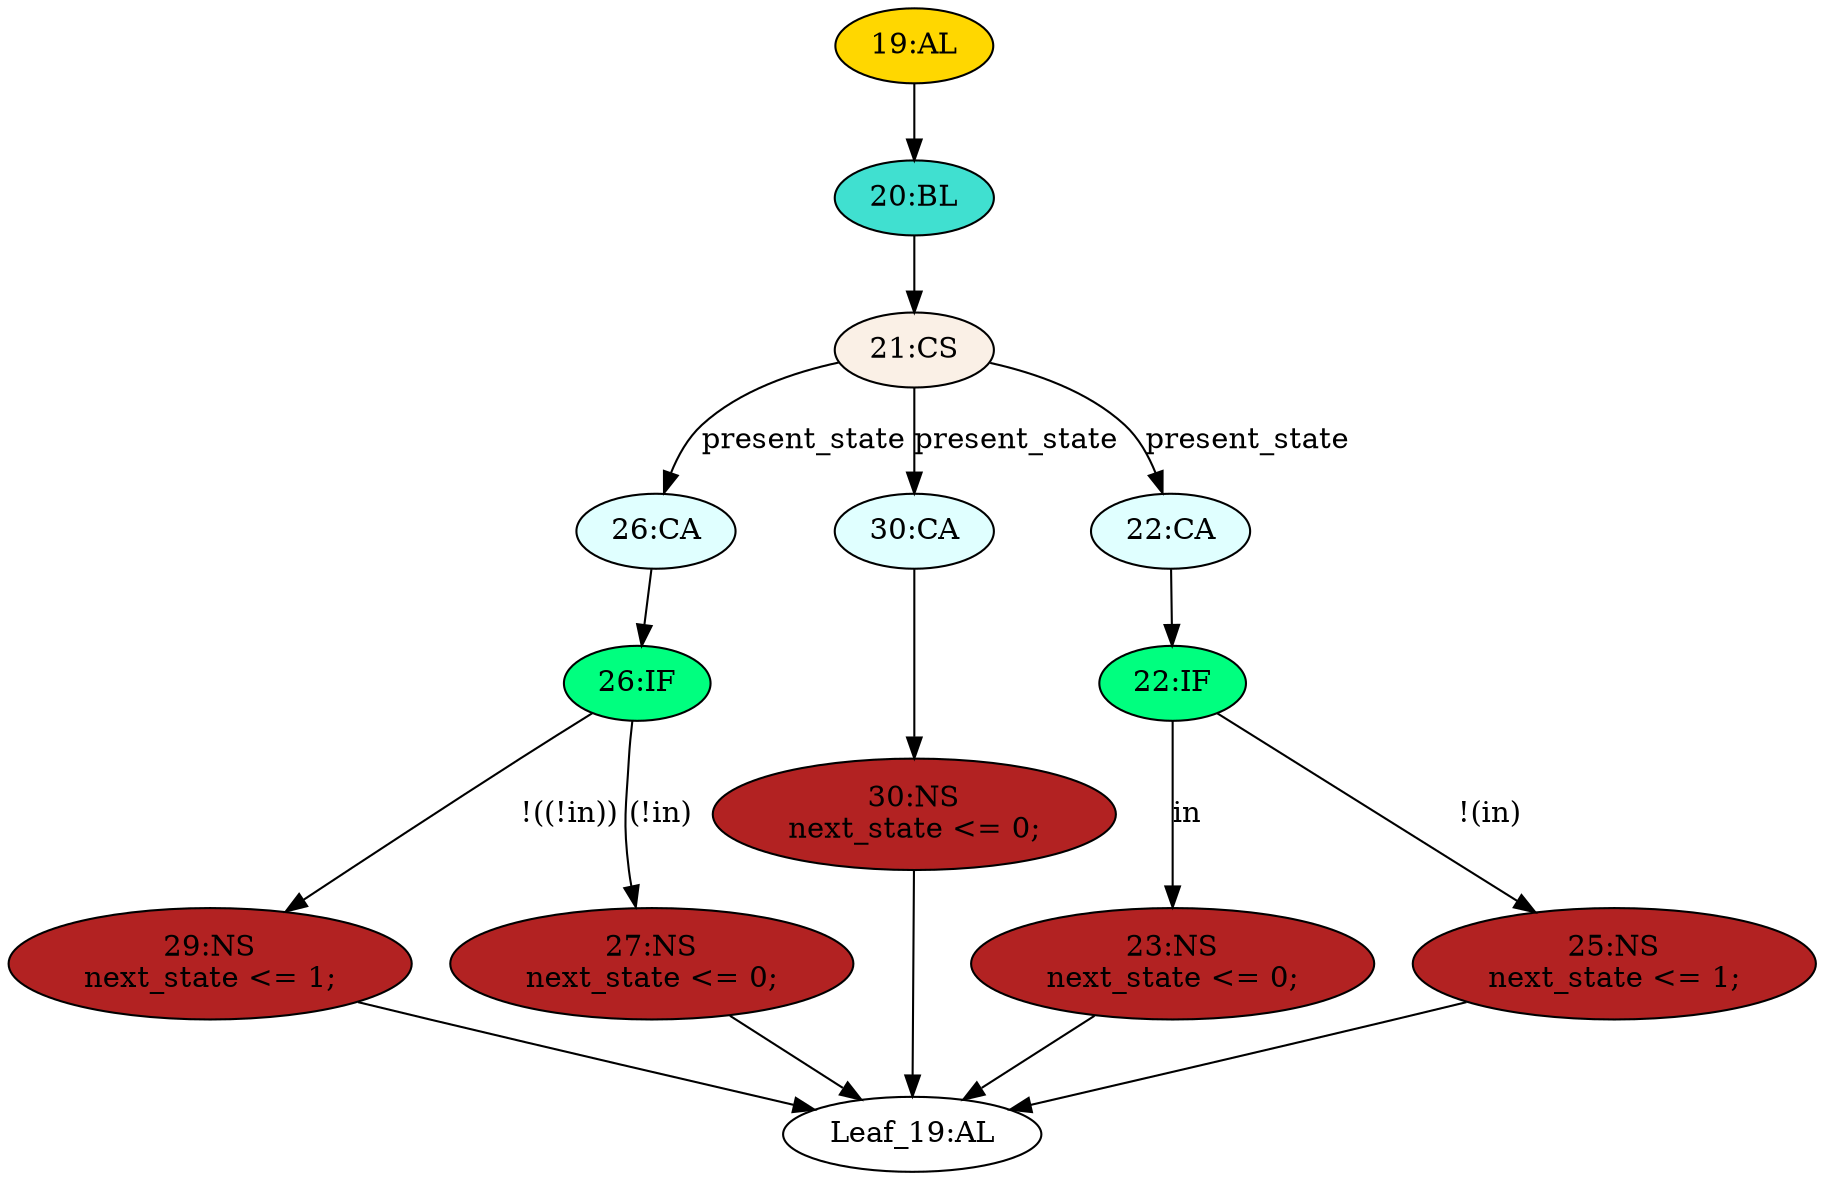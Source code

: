strict digraph "" {
	node [label="\N"];
	"22:IF"	[ast="<pyverilog.vparser.ast.IfStatement object at 0x7f39f88d7390>",
		fillcolor=springgreen,
		label="22:IF",
		statements="[]",
		style=filled,
		typ=IfStatement];
	"23:NS"	[ast="<pyverilog.vparser.ast.NonblockingSubstitution object at 0x7f39f88d7ed0>",
		fillcolor=firebrick,
		label="23:NS
next_state <= 0;",
		statements="[<pyverilog.vparser.ast.NonblockingSubstitution object at 0x7f39f88d7ed0>]",
		style=filled,
		typ=NonblockingSubstitution];
	"22:IF" -> "23:NS"	[cond="['in']",
		label=in,
		lineno=22];
	"25:NS"	[ast="<pyverilog.vparser.ast.NonblockingSubstitution object at 0x7f39f88d7d10>",
		fillcolor=firebrick,
		label="25:NS
next_state <= 1;",
		statements="[<pyverilog.vparser.ast.NonblockingSubstitution object at 0x7f39f88d7d10>]",
		style=filled,
		typ=NonblockingSubstitution];
	"22:IF" -> "25:NS"	[cond="['in']",
		label="!(in)",
		lineno=22];
	"26:CA"	[ast="<pyverilog.vparser.ast.Case object at 0x7f39f88f7090>",
		fillcolor=lightcyan,
		label="26:CA",
		statements="[]",
		style=filled,
		typ=Case];
	"26:IF"	[ast="<pyverilog.vparser.ast.IfStatement object at 0x7f39f88f7110>",
		fillcolor=springgreen,
		label="26:IF",
		statements="[]",
		style=filled,
		typ=IfStatement];
	"26:CA" -> "26:IF"	[cond="[]",
		lineno=None];
	"30:CA"	[ast="<pyverilog.vparser.ast.Case object at 0x7f39f88f7450>",
		fillcolor=lightcyan,
		label="30:CA",
		statements="[]",
		style=filled,
		typ=Case];
	"30:NS"	[ast="<pyverilog.vparser.ast.NonblockingSubstitution object at 0x7f39f88f7490>",
		fillcolor=firebrick,
		label="30:NS
next_state <= 0;",
		statements="[<pyverilog.vparser.ast.NonblockingSubstitution object at 0x7f39f88f7490>]",
		style=filled,
		typ=NonblockingSubstitution];
	"30:CA" -> "30:NS"	[cond="[]",
		lineno=None];
	"Leaf_19:AL"	[def_var="['next_state']",
		label="Leaf_19:AL"];
	"23:NS" -> "Leaf_19:AL"	[cond="[]",
		lineno=None];
	"20:BL"	[ast="<pyverilog.vparser.ast.Block object at 0x7f39f88f7690>",
		fillcolor=turquoise,
		label="20:BL",
		statements="[]",
		style=filled,
		typ=Block];
	"21:CS"	[ast="<pyverilog.vparser.ast.CaseStatement object at 0x7f39f88f76d0>",
		fillcolor=linen,
		label="21:CS",
		statements="[]",
		style=filled,
		typ=CaseStatement];
	"20:BL" -> "21:CS"	[cond="[]",
		lineno=None];
	"22:CA"	[ast="<pyverilog.vparser.ast.Case object at 0x7f39f88f7610>",
		fillcolor=lightcyan,
		label="22:CA",
		statements="[]",
		style=filled,
		typ=Case];
	"22:CA" -> "22:IF"	[cond="[]",
		lineno=None];
	"19:AL"	[ast="<pyverilog.vparser.ast.Always object at 0x7f39f88f77d0>",
		clk_sens=False,
		fillcolor=gold,
		label="19:AL",
		sens="['in', 'present_state']",
		statements="[]",
		style=filled,
		typ=Always,
		use_var="['present_state', 'in']"];
	"19:AL" -> "20:BL"	[cond="[]",
		lineno=None];
	"30:NS" -> "Leaf_19:AL"	[cond="[]",
		lineno=None];
	"25:NS" -> "Leaf_19:AL"	[cond="[]",
		lineno=None];
	"29:NS"	[ast="<pyverilog.vparser.ast.NonblockingSubstitution object at 0x7f39f88f7150>",
		fillcolor=firebrick,
		label="29:NS
next_state <= 1;",
		statements="[<pyverilog.vparser.ast.NonblockingSubstitution object at 0x7f39f88f7150>]",
		style=filled,
		typ=NonblockingSubstitution];
	"26:IF" -> "29:NS"	[cond="['in']",
		label="!((!in))",
		lineno=26];
	"27:NS"	[ast="<pyverilog.vparser.ast.NonblockingSubstitution object at 0x7f39f88f7290>",
		fillcolor=firebrick,
		label="27:NS
next_state <= 0;",
		statements="[<pyverilog.vparser.ast.NonblockingSubstitution object at 0x7f39f88f7290>]",
		style=filled,
		typ=NonblockingSubstitution];
	"26:IF" -> "27:NS"	[cond="['in']",
		label="(!in)",
		lineno=26];
	"29:NS" -> "Leaf_19:AL"	[cond="[]",
		lineno=None];
	"27:NS" -> "Leaf_19:AL"	[cond="[]",
		lineno=None];
	"21:CS" -> "26:CA"	[cond="['present_state']",
		label=present_state,
		lineno=21];
	"21:CS" -> "30:CA"	[cond="['present_state']",
		label=present_state,
		lineno=21];
	"21:CS" -> "22:CA"	[cond="['present_state']",
		label=present_state,
		lineno=21];
}
